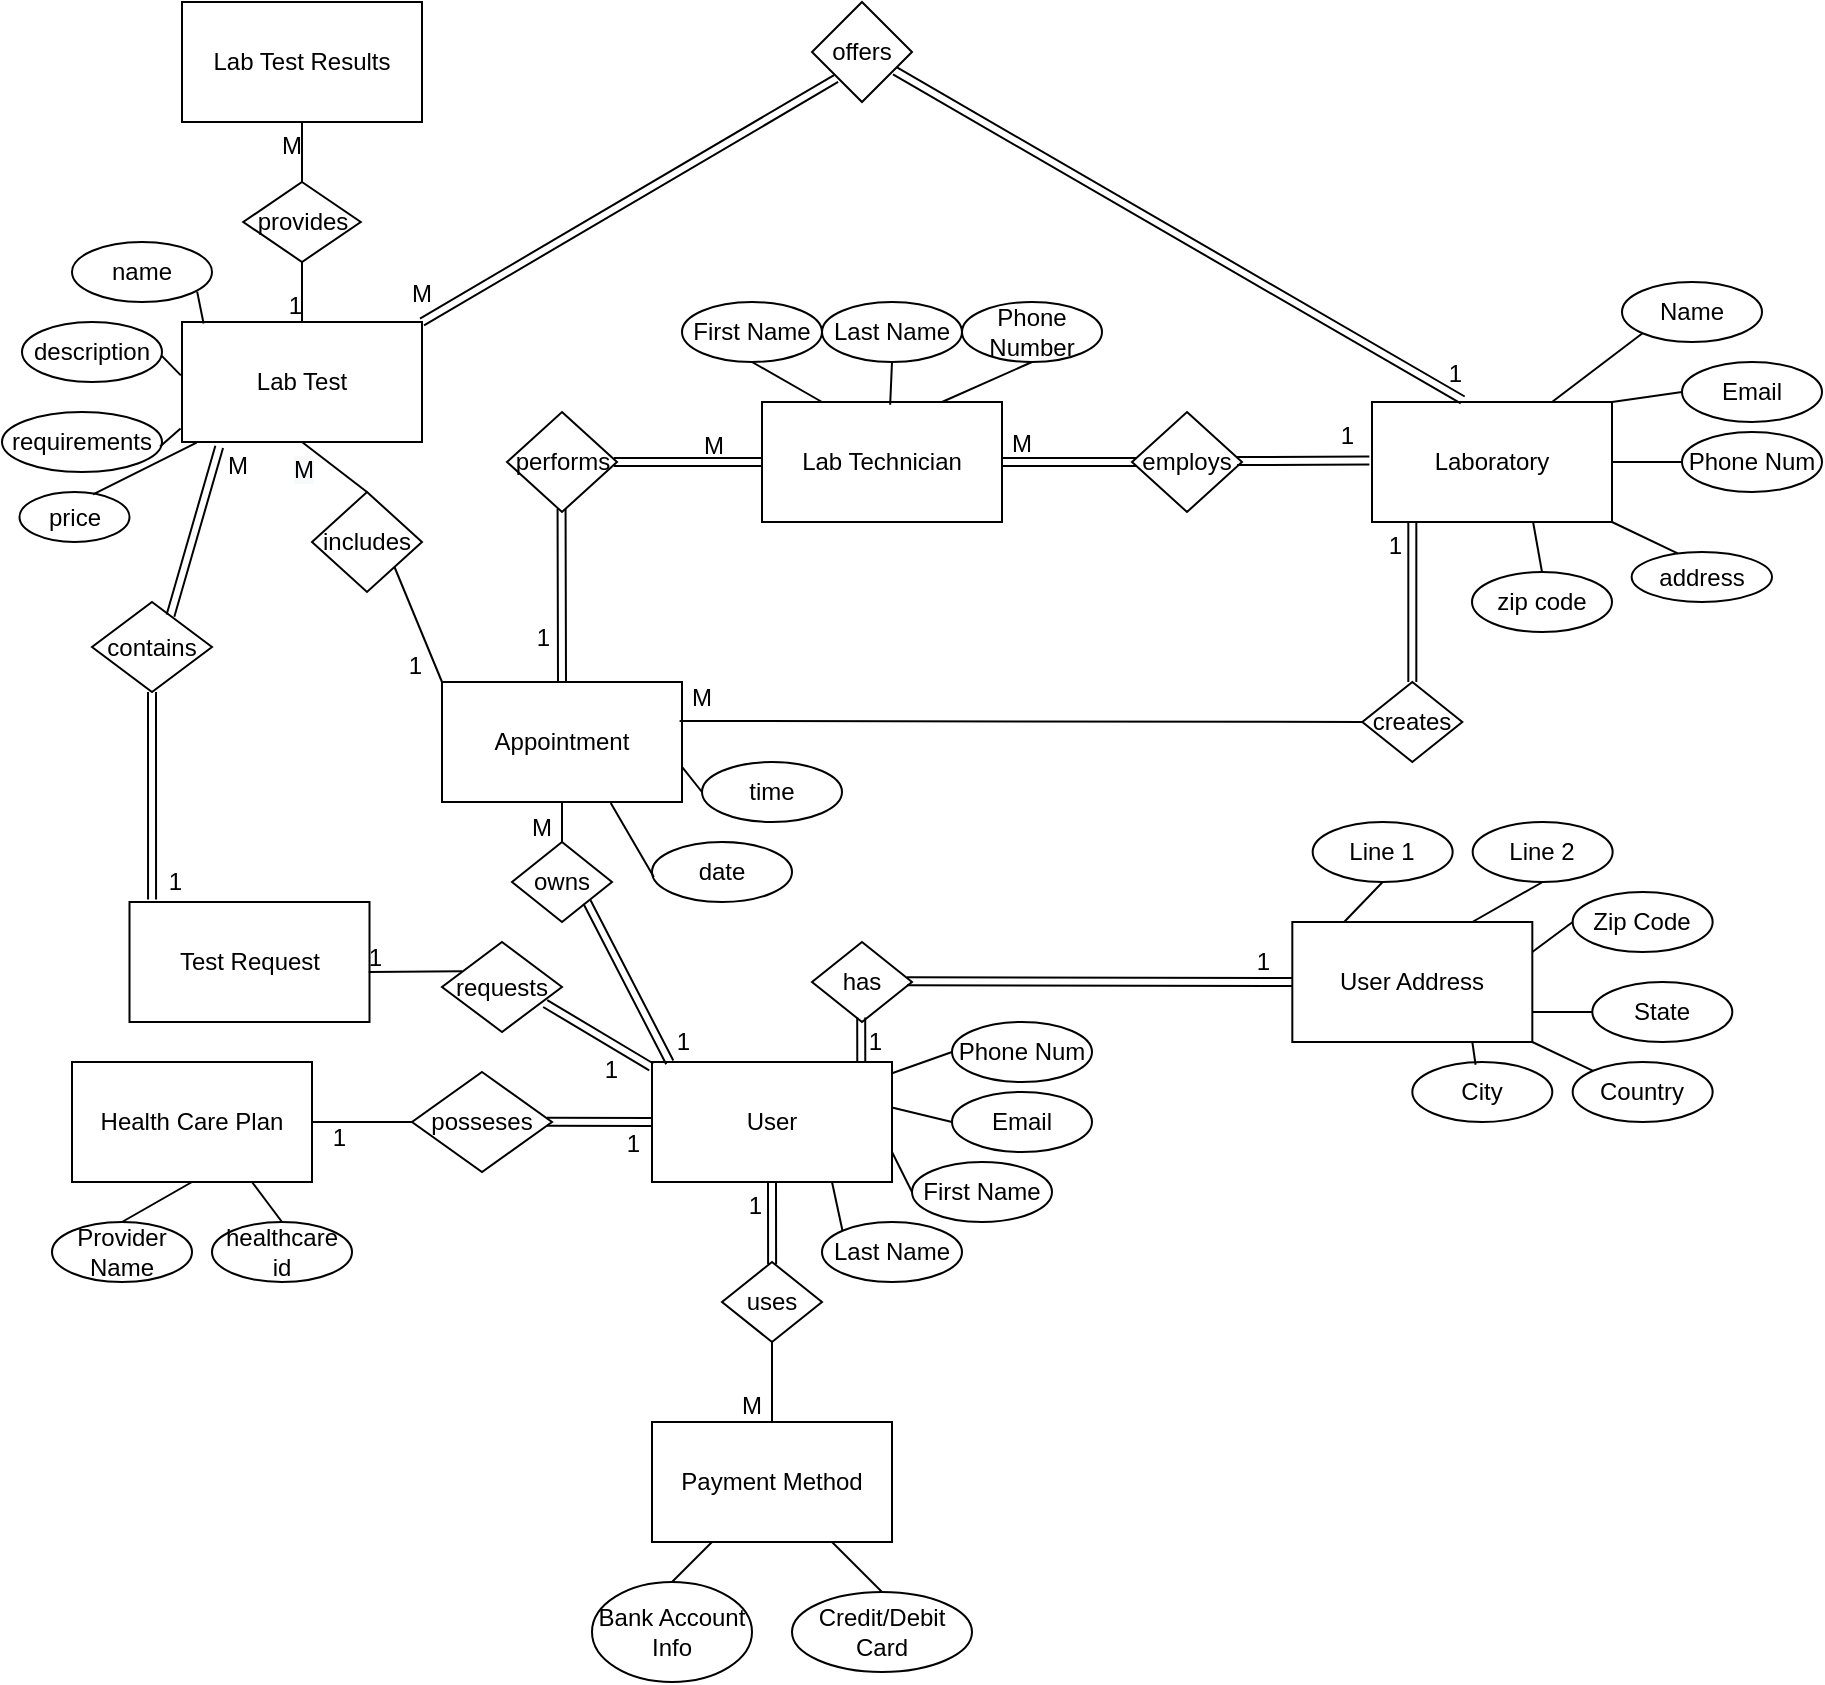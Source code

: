 <mxfile version="20.3.0" type="device"><diagram name="Page-1" id="e56a1550-8fbb-45ad-956c-1786394a9013"><mxGraphModel dx="1955" dy="1018" grid="1" gridSize="10" guides="1" tooltips="1" connect="1" arrows="1" fold="1" page="1" pageScale="1" pageWidth="1100" pageHeight="850" background="none" math="0" shadow="0"><root><mxCell id="0"/><mxCell id="1" parent="0"/><mxCell id="op2O1LUNBy9_frkxzxr5-1" value="User" style="rounded=0;whiteSpace=wrap;html=1;" parent="1" vertex="1"><mxGeometry x="340.0" y="690" width="120" height="60" as="geometry"/></mxCell><mxCell id="op2O1LUNBy9_frkxzxr5-2" value="User Address" style="rounded=0;whiteSpace=wrap;html=1;" parent="1" vertex="1"><mxGeometry x="660.16" y="620" width="120" height="60" as="geometry"/></mxCell><mxCell id="op2O1LUNBy9_frkxzxr5-3" value="Laboratory" style="rounded=0;whiteSpace=wrap;html=1;" parent="1" vertex="1"><mxGeometry x="700" y="360" width="120" height="60" as="geometry"/></mxCell><mxCell id="op2O1LUNBy9_frkxzxr5-4" value="Payment Method" style="rounded=0;whiteSpace=wrap;html=1;" parent="1" vertex="1"><mxGeometry x="340.0" y="870" width="120" height="60" as="geometry"/></mxCell><mxCell id="op2O1LUNBy9_frkxzxr5-6" value="Health Care Plan" style="rounded=0;whiteSpace=wrap;html=1;" parent="1" vertex="1"><mxGeometry x="50.0" y="690" width="120" height="60" as="geometry"/></mxCell><mxCell id="op2O1LUNBy9_frkxzxr5-8" value="Lab Technician" style="rounded=0;whiteSpace=wrap;html=1;" parent="1" vertex="1"><mxGeometry x="395" y="360" width="120" height="60" as="geometry"/></mxCell><mxCell id="op2O1LUNBy9_frkxzxr5-9" value="Appointment" style="rounded=0;whiteSpace=wrap;html=1;" parent="1" vertex="1"><mxGeometry x="235" y="500" width="120" height="60" as="geometry"/></mxCell><mxCell id="op2O1LUNBy9_frkxzxr5-11" value="Lab Test" style="rounded=0;whiteSpace=wrap;html=1;" parent="1" vertex="1"><mxGeometry x="105" y="320" width="120" height="60" as="geometry"/></mxCell><mxCell id="op2O1LUNBy9_frkxzxr5-15" value="Lab Test Results" style="rounded=0;whiteSpace=wrap;html=1;" parent="1" vertex="1"><mxGeometry x="105" y="160" width="120" height="60" as="geometry"/></mxCell><mxCell id="op2O1LUNBy9_frkxzxr5-27" value="Line 1" style="ellipse;whiteSpace=wrap;html=1;" parent="1" vertex="1"><mxGeometry x="670.33" y="570" width="70" height="30" as="geometry"/></mxCell><mxCell id="op2O1LUNBy9_frkxzxr5-28" value="Line 2" style="ellipse;whiteSpace=wrap;html=1;" parent="1" vertex="1"><mxGeometry x="750.33" y="570" width="70" height="30" as="geometry"/></mxCell><mxCell id="op2O1LUNBy9_frkxzxr5-29" value="Zip Code" style="ellipse;whiteSpace=wrap;html=1;" parent="1" vertex="1"><mxGeometry x="800.33" y="605" width="70" height="30" as="geometry"/></mxCell><mxCell id="op2O1LUNBy9_frkxzxr5-30" value="State" style="ellipse;whiteSpace=wrap;html=1;" parent="1" vertex="1"><mxGeometry x="810.16" y="650" width="70" height="30" as="geometry"/></mxCell><mxCell id="op2O1LUNBy9_frkxzxr5-31" value="Country" style="ellipse;whiteSpace=wrap;html=1;" parent="1" vertex="1"><mxGeometry x="800.33" y="690" width="70" height="30" as="geometry"/></mxCell><mxCell id="op2O1LUNBy9_frkxzxr5-32" value="City" style="ellipse;whiteSpace=wrap;html=1;" parent="1" vertex="1"><mxGeometry x="720.16" y="690" width="70" height="30" as="geometry"/></mxCell><mxCell id="op2O1LUNBy9_frkxzxr5-33" value="" style="endArrow=none;html=1;rounded=0;entryX=0.75;entryY=1;entryDx=0;entryDy=0;exitX=0.452;exitY=0.046;exitDx=0;exitDy=0;exitPerimeter=0;" parent="1" source="op2O1LUNBy9_frkxzxr5-32" target="op2O1LUNBy9_frkxzxr5-2" edge="1"><mxGeometry width="50" height="50" relative="1" as="geometry"><mxPoint x="710.16" y="730" as="sourcePoint"/><mxPoint x="760.16" y="680" as="targetPoint"/></mxGeometry></mxCell><mxCell id="op2O1LUNBy9_frkxzxr5-34" value="" style="endArrow=none;html=1;rounded=0;entryX=1;entryY=1;entryDx=0;entryDy=0;exitX=0;exitY=0;exitDx=0;exitDy=0;" parent="1" source="op2O1LUNBy9_frkxzxr5-31" target="op2O1LUNBy9_frkxzxr5-2" edge="1"><mxGeometry width="50" height="50" relative="1" as="geometry"><mxPoint x="760.16" y="750" as="sourcePoint"/><mxPoint x="810.16" y="700" as="targetPoint"/></mxGeometry></mxCell><mxCell id="op2O1LUNBy9_frkxzxr5-35" value="" style="endArrow=none;html=1;rounded=0;entryX=0;entryY=0.5;entryDx=0;entryDy=0;exitX=1;exitY=0.75;exitDx=0;exitDy=0;" parent="1" source="op2O1LUNBy9_frkxzxr5-2" target="op2O1LUNBy9_frkxzxr5-30" edge="1"><mxGeometry width="50" height="50" relative="1" as="geometry"><mxPoint x="770.16" y="700" as="sourcePoint"/><mxPoint x="820.16" y="650" as="targetPoint"/></mxGeometry></mxCell><mxCell id="op2O1LUNBy9_frkxzxr5-36" value="" style="endArrow=none;html=1;rounded=0;entryX=0.5;entryY=1;entryDx=0;entryDy=0;exitX=0.75;exitY=0;exitDx=0;exitDy=0;" parent="1" source="op2O1LUNBy9_frkxzxr5-2" target="op2O1LUNBy9_frkxzxr5-28" edge="1"><mxGeometry width="50" height="50" relative="1" as="geometry"><mxPoint x="780.16" y="570" as="sourcePoint"/><mxPoint x="830.16" y="520" as="targetPoint"/></mxGeometry></mxCell><mxCell id="op2O1LUNBy9_frkxzxr5-37" value="" style="endArrow=none;html=1;rounded=0;entryX=0.5;entryY=1;entryDx=0;entryDy=0;exitX=0.216;exitY=0;exitDx=0;exitDy=0;exitPerimeter=0;" parent="1" source="op2O1LUNBy9_frkxzxr5-2" target="op2O1LUNBy9_frkxzxr5-27" edge="1"><mxGeometry width="50" height="50" relative="1" as="geometry"><mxPoint x="740.16" y="580" as="sourcePoint"/><mxPoint x="790.16" y="530" as="targetPoint"/></mxGeometry></mxCell><mxCell id="op2O1LUNBy9_frkxzxr5-39" value="" style="endArrow=none;html=1;rounded=0;exitX=1;exitY=0.25;exitDx=0;exitDy=0;entryX=0;entryY=0.5;entryDx=0;entryDy=0;" parent="1" source="op2O1LUNBy9_frkxzxr5-2" target="op2O1LUNBy9_frkxzxr5-29" edge="1"><mxGeometry width="50" height="50" relative="1" as="geometry"><mxPoint x="840.16" y="570" as="sourcePoint"/><mxPoint x="890.16" y="520" as="targetPoint"/></mxGeometry></mxCell><mxCell id="op2O1LUNBy9_frkxzxr5-40" value="First Name" style="ellipse;whiteSpace=wrap;html=1;" parent="1" vertex="1"><mxGeometry x="470.0" y="740" width="70" height="30" as="geometry"/></mxCell><mxCell id="op2O1LUNBy9_frkxzxr5-41" value="Last Name" style="ellipse;whiteSpace=wrap;html=1;" parent="1" vertex="1"><mxGeometry x="425.0" y="770" width="70" height="30" as="geometry"/></mxCell><mxCell id="op2O1LUNBy9_frkxzxr5-42" value="Email" style="ellipse;whiteSpace=wrap;html=1;" parent="1" vertex="1"><mxGeometry x="490.0" y="705" width="70" height="30" as="geometry"/></mxCell><mxCell id="op2O1LUNBy9_frkxzxr5-43" value="Phone Num" style="ellipse;whiteSpace=wrap;html=1;" parent="1" vertex="1"><mxGeometry x="490.0" y="670" width="70" height="30" as="geometry"/></mxCell><mxCell id="op2O1LUNBy9_frkxzxr5-44" value="" style="endArrow=none;html=1;rounded=0;entryX=0;entryY=0.5;entryDx=0;entryDy=0;exitX=1;exitY=0.094;exitDx=0;exitDy=0;exitPerimeter=0;" parent="1" source="op2O1LUNBy9_frkxzxr5-1" target="op2O1LUNBy9_frkxzxr5-43" edge="1"><mxGeometry width="50" height="50" relative="1" as="geometry"><mxPoint x="470.0" y="700" as="sourcePoint"/><mxPoint x="520" y="650" as="targetPoint"/></mxGeometry></mxCell><mxCell id="op2O1LUNBy9_frkxzxr5-47" value="" style="endArrow=none;html=1;rounded=0;entryX=1.004;entryY=0.381;entryDx=0;entryDy=0;entryPerimeter=0;exitX=0;exitY=0.5;exitDx=0;exitDy=0;" parent="1" source="op2O1LUNBy9_frkxzxr5-42" target="op2O1LUNBy9_frkxzxr5-1" edge="1"><mxGeometry width="50" height="50" relative="1" as="geometry"><mxPoint x="510.0" y="740" as="sourcePoint"/><mxPoint x="560" y="690" as="targetPoint"/></mxGeometry></mxCell><mxCell id="op2O1LUNBy9_frkxzxr5-49" value="" style="endArrow=none;html=1;rounded=0;entryX=0;entryY=0.5;entryDx=0;entryDy=0;exitX=1;exitY=0.75;exitDx=0;exitDy=0;" parent="1" source="op2O1LUNBy9_frkxzxr5-1" target="op2O1LUNBy9_frkxzxr5-40" edge="1"><mxGeometry width="50" height="50" relative="1" as="geometry"><mxPoint x="300.0" y="790" as="sourcePoint"/><mxPoint x="350.0" y="740" as="targetPoint"/></mxGeometry></mxCell><mxCell id="op2O1LUNBy9_frkxzxr5-50" value="" style="endArrow=none;html=1;rounded=0;exitX=0;exitY=0;exitDx=0;exitDy=0;entryX=0.75;entryY=1;entryDx=0;entryDy=0;" parent="1" source="op2O1LUNBy9_frkxzxr5-41" target="op2O1LUNBy9_frkxzxr5-1" edge="1"><mxGeometry width="50" height="50" relative="1" as="geometry"><mxPoint x="400.0" y="840" as="sourcePoint"/><mxPoint x="450.0" y="790" as="targetPoint"/></mxGeometry></mxCell><mxCell id="op2O1LUNBy9_frkxzxr5-52" value="uses" style="rhombus;whiteSpace=wrap;html=1;" parent="1" vertex="1"><mxGeometry x="375.0" y="790" width="50" height="40" as="geometry"/></mxCell><mxCell id="op2O1LUNBy9_frkxzxr5-55" value="posseses" style="rhombus;whiteSpace=wrap;html=1;" parent="1" vertex="1"><mxGeometry x="220" y="695" width="70" height="50" as="geometry"/></mxCell><mxCell id="op2O1LUNBy9_frkxzxr5-56" value="" style="endArrow=none;html=1;rounded=0;entryX=1;entryY=0.5;entryDx=0;entryDy=0;exitX=0;exitY=0.5;exitDx=0;exitDy=0;" parent="1" source="op2O1LUNBy9_frkxzxr5-55" target="op2O1LUNBy9_frkxzxr5-6" edge="1"><mxGeometry width="50" height="50" relative="1" as="geometry"><mxPoint x="220" y="810" as="sourcePoint"/><mxPoint x="270" y="760" as="targetPoint"/></mxGeometry></mxCell><mxCell id="op2O1LUNBy9_frkxzxr5-61" value="employs" style="rhombus;whiteSpace=wrap;html=1;" parent="1" vertex="1"><mxGeometry x="580" y="365" width="55" height="50" as="geometry"/></mxCell><mxCell id="op2O1LUNBy9_frkxzxr5-67" value="Bank Account Info" style="ellipse;whiteSpace=wrap;html=1;" parent="1" vertex="1"><mxGeometry x="310.0" y="950" width="80" height="50" as="geometry"/></mxCell><mxCell id="op2O1LUNBy9_frkxzxr5-69" value="Credit/Debit Card" style="ellipse;whiteSpace=wrap;html=1;" parent="1" vertex="1"><mxGeometry x="410.0" y="955" width="90" height="40" as="geometry"/></mxCell><mxCell id="op2O1LUNBy9_frkxzxr5-70" value="" style="endArrow=none;html=1;rounded=0;entryX=0.25;entryY=1;entryDx=0;entryDy=0;exitX=0.5;exitY=0;exitDx=0;exitDy=0;" parent="1" source="op2O1LUNBy9_frkxzxr5-67" target="op2O1LUNBy9_frkxzxr5-4" edge="1"><mxGeometry width="50" height="50" relative="1" as="geometry"><mxPoint x="170" y="900" as="sourcePoint"/><mxPoint x="220" y="850" as="targetPoint"/></mxGeometry></mxCell><mxCell id="op2O1LUNBy9_frkxzxr5-71" value="" style="endArrow=none;html=1;rounded=0;entryX=0.75;entryY=1;entryDx=0;entryDy=0;exitX=0.5;exitY=0;exitDx=0;exitDy=0;" parent="1" source="op2O1LUNBy9_frkxzxr5-69" target="op2O1LUNBy9_frkxzxr5-4" edge="1"><mxGeometry width="50" height="50" relative="1" as="geometry"><mxPoint x="490.0" y="960" as="sourcePoint"/><mxPoint x="540" y="910" as="targetPoint"/></mxGeometry></mxCell><mxCell id="op2O1LUNBy9_frkxzxr5-73" value="First Name" style="ellipse;whiteSpace=wrap;html=1;" parent="1" vertex="1"><mxGeometry x="355" y="310" width="70" height="30" as="geometry"/></mxCell><mxCell id="op2O1LUNBy9_frkxzxr5-74" value="Last Name" style="ellipse;whiteSpace=wrap;html=1;" parent="1" vertex="1"><mxGeometry x="425" y="310" width="70" height="30" as="geometry"/></mxCell><mxCell id="op2O1LUNBy9_frkxzxr5-75" value="Phone Number" style="ellipse;whiteSpace=wrap;html=1;" parent="1" vertex="1"><mxGeometry x="495" y="310" width="70" height="30" as="geometry"/></mxCell><mxCell id="op2O1LUNBy9_frkxzxr5-76" value="" style="endArrow=none;html=1;rounded=0;entryX=0.5;entryY=1;entryDx=0;entryDy=0;exitX=0.25;exitY=0;exitDx=0;exitDy=0;" parent="1" source="op2O1LUNBy9_frkxzxr5-8" target="op2O1LUNBy9_frkxzxr5-73" edge="1"><mxGeometry width="50" height="50" relative="1" as="geometry"><mxPoint x="320" y="410" as="sourcePoint"/><mxPoint x="370" y="360" as="targetPoint"/></mxGeometry></mxCell><mxCell id="op2O1LUNBy9_frkxzxr5-77" value="" style="endArrow=none;html=1;rounded=0;entryX=0.5;entryY=1;entryDx=0;entryDy=0;exitX=0.534;exitY=0.023;exitDx=0;exitDy=0;exitPerimeter=0;" parent="1" source="op2O1LUNBy9_frkxzxr5-8" target="op2O1LUNBy9_frkxzxr5-74" edge="1"><mxGeometry width="50" height="50" relative="1" as="geometry"><mxPoint x="350" y="420" as="sourcePoint"/><mxPoint x="460" y="320" as="targetPoint"/></mxGeometry></mxCell><mxCell id="op2O1LUNBy9_frkxzxr5-78" value="" style="endArrow=none;html=1;rounded=0;entryX=0.5;entryY=1;entryDx=0;entryDy=0;exitX=0.75;exitY=0;exitDx=0;exitDy=0;" parent="1" source="op2O1LUNBy9_frkxzxr5-8" target="op2O1LUNBy9_frkxzxr5-75" edge="1"><mxGeometry width="50" height="50" relative="1" as="geometry"><mxPoint x="590" y="390" as="sourcePoint"/><mxPoint x="640" y="340" as="targetPoint"/></mxGeometry></mxCell><mxCell id="op2O1LUNBy9_frkxzxr5-81" value="" style="endArrow=none;html=1;rounded=0;entryX=0.5;entryY=1;entryDx=0;entryDy=0;" parent="1" source="H9KjBD39tbG7Y2ITMIJ4-11" target="op2O1LUNBy9_frkxzxr5-9" edge="1"><mxGeometry width="50" height="50" relative="1" as="geometry"><mxPoint x="295" y="590" as="sourcePoint"/><mxPoint x="110" y="590" as="targetPoint"/></mxGeometry></mxCell><mxCell id="op2O1LUNBy9_frkxzxr5-82" value="Name" style="ellipse;whiteSpace=wrap;html=1;" parent="1" vertex="1"><mxGeometry x="825" y="300" width="70" height="30" as="geometry"/></mxCell><mxCell id="op2O1LUNBy9_frkxzxr5-85" value="" style="endArrow=none;html=1;rounded=0;entryX=0;entryY=1;entryDx=0;entryDy=0;exitX=0.75;exitY=0;exitDx=0;exitDy=0;" parent="1" source="op2O1LUNBy9_frkxzxr5-3" target="op2O1LUNBy9_frkxzxr5-82" edge="1"><mxGeometry width="50" height="50" relative="1" as="geometry"><mxPoint x="845" y="420" as="sourcePoint"/><mxPoint x="895" y="370" as="targetPoint"/></mxGeometry></mxCell><mxCell id="op2O1LUNBy9_frkxzxr5-86" value="Email" style="ellipse;whiteSpace=wrap;html=1;" parent="1" vertex="1"><mxGeometry x="855" y="340" width="70" height="30" as="geometry"/></mxCell><mxCell id="op2O1LUNBy9_frkxzxr5-87" value="" style="endArrow=none;html=1;rounded=0;exitX=1;exitY=0;exitDx=0;exitDy=0;entryX=0;entryY=0.5;entryDx=0;entryDy=0;" parent="1" source="op2O1LUNBy9_frkxzxr5-3" target="op2O1LUNBy9_frkxzxr5-86" edge="1"><mxGeometry width="50" height="50" relative="1" as="geometry"><mxPoint x="955" y="330" as="sourcePoint"/><mxPoint x="1005" y="280" as="targetPoint"/></mxGeometry></mxCell><mxCell id="op2O1LUNBy9_frkxzxr5-89" value="Phone Num" style="ellipse;whiteSpace=wrap;html=1;" parent="1" vertex="1"><mxGeometry x="855" y="375" width="70" height="30" as="geometry"/></mxCell><mxCell id="op2O1LUNBy9_frkxzxr5-90" value="" style="endArrow=none;html=1;rounded=0;entryX=1;entryY=0.5;entryDx=0;entryDy=0;exitX=0;exitY=0.5;exitDx=0;exitDy=0;" parent="1" source="op2O1LUNBy9_frkxzxr5-89" target="op2O1LUNBy9_frkxzxr5-3" edge="1"><mxGeometry width="50" height="50" relative="1" as="geometry"><mxPoint x="855" y="395" as="sourcePoint"/><mxPoint x="895" y="420" as="targetPoint"/></mxGeometry></mxCell><mxCell id="op2O1LUNBy9_frkxzxr5-91" value="Provider Name" style="ellipse;whiteSpace=wrap;html=1;" parent="1" vertex="1"><mxGeometry x="40.0" y="770" width="70" height="30" as="geometry"/></mxCell><mxCell id="op2O1LUNBy9_frkxzxr5-92" value="healthcare id" style="ellipse;whiteSpace=wrap;html=1;" parent="1" vertex="1"><mxGeometry x="120.0" y="770" width="70" height="30" as="geometry"/></mxCell><mxCell id="op2O1LUNBy9_frkxzxr5-95" value="" style="endArrow=none;html=1;rounded=0;entryX=0.5;entryY=1;entryDx=0;entryDy=0;exitX=0.5;exitY=0;exitDx=0;exitDy=0;" parent="1" source="op2O1LUNBy9_frkxzxr5-91" target="op2O1LUNBy9_frkxzxr5-6" edge="1"><mxGeometry width="50" height="50" relative="1" as="geometry"><mxPoint x="20.0" y="810" as="sourcePoint"/><mxPoint x="70.0" y="760" as="targetPoint"/></mxGeometry></mxCell><mxCell id="op2O1LUNBy9_frkxzxr5-96" value="" style="endArrow=none;html=1;rounded=0;entryX=0.75;entryY=1;entryDx=0;entryDy=0;exitX=0.5;exitY=0;exitDx=0;exitDy=0;" parent="1" source="op2O1LUNBy9_frkxzxr5-92" target="op2O1LUNBy9_frkxzxr5-6" edge="1"><mxGeometry width="50" height="50" relative="1" as="geometry"><mxPoint x="170" y="850" as="sourcePoint"/><mxPoint x="220" y="800" as="targetPoint"/></mxGeometry></mxCell><mxCell id="op2O1LUNBy9_frkxzxr5-97" value="date" style="ellipse;whiteSpace=wrap;html=1;" parent="1" vertex="1"><mxGeometry x="340" y="580" width="70" height="30" as="geometry"/></mxCell><mxCell id="op2O1LUNBy9_frkxzxr5-98" value="" style="endArrow=none;html=1;rounded=0;entryX=0.013;entryY=0.583;entryDx=0;entryDy=0;exitX=0.703;exitY=1.009;exitDx=0;exitDy=0;entryPerimeter=0;exitPerimeter=0;" parent="1" source="op2O1LUNBy9_frkxzxr5-9" target="op2O1LUNBy9_frkxzxr5-97" edge="1"><mxGeometry width="50" height="50" relative="1" as="geometry"><mxPoint x="140" y="620" as="sourcePoint"/><mxPoint x="190" y="570" as="targetPoint"/></mxGeometry></mxCell><mxCell id="op2O1LUNBy9_frkxzxr5-99" value="performs" style="rhombus;whiteSpace=wrap;html=1;" parent="1" vertex="1"><mxGeometry x="267.5" y="365" width="55" height="50" as="geometry"/></mxCell><mxCell id="op2O1LUNBy9_frkxzxr5-103" value="includes" style="rhombus;whiteSpace=wrap;html=1;" parent="1" vertex="1"><mxGeometry x="170" y="405" width="55" height="50" as="geometry"/></mxCell><mxCell id="op2O1LUNBy9_frkxzxr5-104" value="" style="endArrow=none;html=1;rounded=0;entryX=1;entryY=1;entryDx=0;entryDy=0;exitX=0;exitY=0;exitDx=0;exitDy=0;" parent="1" source="op2O1LUNBy9_frkxzxr5-9" target="op2O1LUNBy9_frkxzxr5-103" edge="1"><mxGeometry width="50" height="50" relative="1" as="geometry"><mxPoint x="100" y="510" as="sourcePoint"/><mxPoint x="150" y="460" as="targetPoint"/></mxGeometry></mxCell><mxCell id="op2O1LUNBy9_frkxzxr5-105" value="" style="endArrow=none;html=1;rounded=0;entryX=0.5;entryY=1;entryDx=0;entryDy=0;exitX=0.5;exitY=0;exitDx=0;exitDy=0;" parent="1" source="op2O1LUNBy9_frkxzxr5-103" target="op2O1LUNBy9_frkxzxr5-11" edge="1"><mxGeometry width="50" height="50" relative="1" as="geometry"><mxPoint x="90" y="420" as="sourcePoint"/><mxPoint x="140" y="370" as="targetPoint"/></mxGeometry></mxCell><mxCell id="op2O1LUNBy9_frkxzxr5-106" value="provides" style="rhombus;whiteSpace=wrap;html=1;" parent="1" vertex="1"><mxGeometry x="135.63" y="250" width="58.75" height="40" as="geometry"/></mxCell><mxCell id="op2O1LUNBy9_frkxzxr5-107" value="" style="endArrow=none;html=1;rounded=0;entryX=0.5;entryY=1;entryDx=0;entryDy=0;exitX=0.5;exitY=0;exitDx=0;exitDy=0;" parent="1" source="op2O1LUNBy9_frkxzxr5-11" target="op2O1LUNBy9_frkxzxr5-106" edge="1"><mxGeometry width="50" height="50" relative="1" as="geometry"><mxPoint x="90" y="330" as="sourcePoint"/><mxPoint x="140" y="280" as="targetPoint"/></mxGeometry></mxCell><mxCell id="op2O1LUNBy9_frkxzxr5-108" value="" style="endArrow=none;html=1;rounded=0;entryX=0.5;entryY=0;entryDx=0;entryDy=0;exitX=0.5;exitY=1;exitDx=0;exitDy=0;" parent="1" source="op2O1LUNBy9_frkxzxr5-15" target="op2O1LUNBy9_frkxzxr5-106" edge="1"><mxGeometry width="50" height="50" relative="1" as="geometry"><mxPoint x="110" y="280" as="sourcePoint"/><mxPoint x="160" y="230" as="targetPoint"/></mxGeometry></mxCell><mxCell id="op2O1LUNBy9_frkxzxr5-109" value="Test Request" style="rounded=0;whiteSpace=wrap;html=1;" parent="1" vertex="1"><mxGeometry x="78.75" y="610" width="120" height="60" as="geometry"/></mxCell><mxCell id="op2O1LUNBy9_frkxzxr5-112" value="offers" style="rhombus;whiteSpace=wrap;html=1;" parent="1" vertex="1"><mxGeometry x="420" y="160" width="50" height="50" as="geometry"/></mxCell><mxCell id="H9KjBD39tbG7Y2ITMIJ4-3" value="" style="shape=link;html=1;rounded=0;entryX=0.5;entryY=1;entryDx=0;entryDy=0;exitX=0.501;exitY=0.027;exitDx=0;exitDy=0;exitPerimeter=0;" edge="1" parent="1" source="op2O1LUNBy9_frkxzxr5-52" target="op2O1LUNBy9_frkxzxr5-1"><mxGeometry relative="1" as="geometry"><mxPoint x="360.0" y="810" as="sourcePoint"/><mxPoint x="520" y="810" as="targetPoint"/></mxGeometry></mxCell><mxCell id="H9KjBD39tbG7Y2ITMIJ4-4" value="1" style="resizable=0;html=1;align=right;verticalAlign=bottom;" connectable="0" vertex="1" parent="H9KjBD39tbG7Y2ITMIJ4-3"><mxGeometry x="1" relative="1" as="geometry"><mxPoint x="-5" y="20" as="offset"/></mxGeometry></mxCell><mxCell id="H9KjBD39tbG7Y2ITMIJ4-6" value="" style="endArrow=none;html=1;rounded=0;exitX=0.5;exitY=1;exitDx=0;exitDy=0;entryX=0.5;entryY=0;entryDx=0;entryDy=0;" edge="1" parent="1" source="op2O1LUNBy9_frkxzxr5-52" target="op2O1LUNBy9_frkxzxr5-4"><mxGeometry relative="1" as="geometry"><mxPoint x="290.0" y="890" as="sourcePoint"/><mxPoint x="450.0" y="890" as="targetPoint"/></mxGeometry></mxCell><mxCell id="H9KjBD39tbG7Y2ITMIJ4-7" value="M" style="resizable=0;html=1;align=right;verticalAlign=bottom;" connectable="0" vertex="1" parent="H9KjBD39tbG7Y2ITMIJ4-6"><mxGeometry x="1" relative="1" as="geometry"><mxPoint x="-5" as="offset"/></mxGeometry></mxCell><mxCell id="H9KjBD39tbG7Y2ITMIJ4-8" value="" style="shape=link;html=1;rounded=0;entryX=0;entryY=0.5;entryDx=0;entryDy=0;exitX=0.964;exitY=0.498;exitDx=0;exitDy=0;exitPerimeter=0;" edge="1" parent="1" source="op2O1LUNBy9_frkxzxr5-55" target="op2O1LUNBy9_frkxzxr5-1"><mxGeometry relative="1" as="geometry"><mxPoint x="295.05" y="781.08" as="sourcePoint"/><mxPoint x="295.0" y="740" as="targetPoint"/></mxGeometry></mxCell><mxCell id="H9KjBD39tbG7Y2ITMIJ4-9" value="1" style="resizable=0;html=1;align=right;verticalAlign=bottom;" connectable="0" vertex="1" parent="H9KjBD39tbG7Y2ITMIJ4-8"><mxGeometry x="1" relative="1" as="geometry"><mxPoint x="-5" y="20" as="offset"/></mxGeometry></mxCell><mxCell id="H9KjBD39tbG7Y2ITMIJ4-10" value="1" style="resizable=0;html=1;align=right;verticalAlign=bottom;" connectable="0" vertex="1" parent="1"><mxGeometry x="192.5" y="740" as="geometry"><mxPoint x="-5" y="-4" as="offset"/></mxGeometry></mxCell><mxCell id="H9KjBD39tbG7Y2ITMIJ4-11" value="owns" style="rhombus;whiteSpace=wrap;html=1;" vertex="1" parent="1"><mxGeometry x="270" y="580" width="50" height="40" as="geometry"/></mxCell><mxCell id="H9KjBD39tbG7Y2ITMIJ4-12" value="" style="shape=link;html=1;rounded=0;entryX=0.074;entryY=0.003;entryDx=0;entryDy=0;exitX=1;exitY=1;exitDx=0;exitDy=0;entryPerimeter=0;" edge="1" parent="1" source="H9KjBD39tbG7Y2ITMIJ4-11" target="op2O1LUNBy9_frkxzxr5-1"><mxGeometry relative="1" as="geometry"><mxPoint x="288.2" y="729.92" as="sourcePoint"/><mxPoint x="350.0" y="730" as="targetPoint"/></mxGeometry></mxCell><mxCell id="H9KjBD39tbG7Y2ITMIJ4-13" value="1" style="resizable=0;html=1;align=right;verticalAlign=bottom;" connectable="0" vertex="1" parent="H9KjBD39tbG7Y2ITMIJ4-12"><mxGeometry x="1" relative="1" as="geometry"><mxPoint x="11" y="-1" as="offset"/></mxGeometry></mxCell><mxCell id="H9KjBD39tbG7Y2ITMIJ4-15" value="has" style="rhombus;whiteSpace=wrap;html=1;" vertex="1" parent="1"><mxGeometry x="420.0" y="630" width="50" height="40" as="geometry"/></mxCell><mxCell id="H9KjBD39tbG7Y2ITMIJ4-16" value="" style="shape=link;html=1;rounded=0;entryX=0.872;entryY=-0.008;entryDx=0;entryDy=0;exitX=0.492;exitY=0.944;exitDx=0;exitDy=0;exitPerimeter=0;entryPerimeter=0;" edge="1" parent="1" source="H9KjBD39tbG7Y2ITMIJ4-15" target="op2O1LUNBy9_frkxzxr5-1"><mxGeometry relative="1" as="geometry"><mxPoint x="403.54" y="458.98" as="sourcePoint"/><mxPoint x="500.0" y="630" as="targetPoint"/></mxGeometry></mxCell><mxCell id="H9KjBD39tbG7Y2ITMIJ4-17" value="1" style="resizable=0;html=1;align=right;verticalAlign=bottom;" connectable="0" vertex="1" parent="H9KjBD39tbG7Y2ITMIJ4-16"><mxGeometry x="1" relative="1" as="geometry"><mxPoint x="11" y="-1" as="offset"/></mxGeometry></mxCell><mxCell id="H9KjBD39tbG7Y2ITMIJ4-18" value="" style="shape=link;html=1;rounded=0;exitX=0.95;exitY=0.492;exitDx=0;exitDy=0;entryX=0;entryY=0.5;entryDx=0;entryDy=0;exitPerimeter=0;" edge="1" parent="1" source="H9KjBD39tbG7Y2ITMIJ4-15" target="op2O1LUNBy9_frkxzxr5-2"><mxGeometry relative="1" as="geometry"><mxPoint x="470.0" y="460" as="sourcePoint"/><mxPoint x="550" y="520" as="targetPoint"/></mxGeometry></mxCell><mxCell id="H9KjBD39tbG7Y2ITMIJ4-19" value="1" style="resizable=0;html=1;align=right;verticalAlign=bottom;" connectable="0" vertex="1" parent="H9KjBD39tbG7Y2ITMIJ4-18"><mxGeometry x="1" relative="1" as="geometry"><mxPoint x="-10" y="-1" as="offset"/></mxGeometry></mxCell><mxCell id="H9KjBD39tbG7Y2ITMIJ4-23" value="address" style="ellipse;whiteSpace=wrap;html=1;" vertex="1" parent="1"><mxGeometry x="829.83" y="435" width="70.17" height="25" as="geometry"/></mxCell><mxCell id="H9KjBD39tbG7Y2ITMIJ4-24" value="zip code" style="ellipse;whiteSpace=wrap;html=1;" vertex="1" parent="1"><mxGeometry x="750" y="445" width="70" height="30" as="geometry"/></mxCell><mxCell id="H9KjBD39tbG7Y2ITMIJ4-25" value="" style="endArrow=none;html=1;rounded=0;entryX=1;entryY=1;entryDx=0;entryDy=0;exitX=0.328;exitY=0.027;exitDx=0;exitDy=0;exitPerimeter=0;" edge="1" parent="1" source="H9KjBD39tbG7Y2ITMIJ4-23" target="op2O1LUNBy9_frkxzxr5-3"><mxGeometry width="50" height="50" relative="1" as="geometry"><mxPoint x="865.0" y="400" as="sourcePoint"/><mxPoint x="830" y="400" as="targetPoint"/></mxGeometry></mxCell><mxCell id="H9KjBD39tbG7Y2ITMIJ4-26" value="" style="endArrow=none;html=1;rounded=0;entryX=0.671;entryY=0.998;entryDx=0;entryDy=0;exitX=0.5;exitY=0;exitDx=0;exitDy=0;entryPerimeter=0;" edge="1" parent="1" source="H9KjBD39tbG7Y2ITMIJ4-24" target="op2O1LUNBy9_frkxzxr5-3"><mxGeometry width="50" height="50" relative="1" as="geometry"><mxPoint x="875.0" y="410" as="sourcePoint"/><mxPoint x="840" y="410" as="targetPoint"/></mxGeometry></mxCell><mxCell id="H9KjBD39tbG7Y2ITMIJ4-27" value="" style="shape=link;html=1;rounded=0;exitX=1;exitY=0.5;exitDx=0;exitDy=0;entryX=0.045;entryY=0.499;entryDx=0;entryDy=0;entryPerimeter=0;" edge="1" parent="1" source="op2O1LUNBy9_frkxzxr5-8" target="op2O1LUNBy9_frkxzxr5-61"><mxGeometry relative="1" as="geometry"><mxPoint x="510" y="434.6" as="sourcePoint"/><mxPoint x="677.33" y="434.92" as="targetPoint"/></mxGeometry></mxCell><mxCell id="H9KjBD39tbG7Y2ITMIJ4-28" value="M" style="resizable=0;html=1;align=right;verticalAlign=bottom;" connectable="0" vertex="1" parent="H9KjBD39tbG7Y2ITMIJ4-27"><mxGeometry x="1" relative="1" as="geometry"><mxPoint x="-52" as="offset"/></mxGeometry></mxCell><mxCell id="H9KjBD39tbG7Y2ITMIJ4-29" value="" style="shape=link;html=1;rounded=0;exitX=0.955;exitY=0.49;exitDx=0;exitDy=0;exitPerimeter=0;entryX=-0.011;entryY=0.488;entryDx=0;entryDy=0;entryPerimeter=0;" edge="1" parent="1" source="op2O1LUNBy9_frkxzxr5-61" target="op2O1LUNBy9_frkxzxr5-3"><mxGeometry relative="1" as="geometry"><mxPoint x="632.52" y="389.76" as="sourcePoint"/><mxPoint x="700" y="390" as="targetPoint"/></mxGeometry></mxCell><mxCell id="H9KjBD39tbG7Y2ITMIJ4-30" value="1" style="resizable=0;html=1;align=right;verticalAlign=bottom;" connectable="0" vertex="1" parent="H9KjBD39tbG7Y2ITMIJ4-29"><mxGeometry x="1" relative="1" as="geometry"><mxPoint x="-7" y="-4" as="offset"/></mxGeometry></mxCell><mxCell id="H9KjBD39tbG7Y2ITMIJ4-31" value="" style="shape=link;html=1;rounded=0;exitX=0.5;exitY=0;exitDx=0;exitDy=0;entryX=0.496;entryY=0.97;entryDx=0;entryDy=0;entryPerimeter=0;" edge="1" parent="1" source="op2O1LUNBy9_frkxzxr5-9" target="op2O1LUNBy9_frkxzxr5-99"><mxGeometry relative="1" as="geometry"><mxPoint x="300" y="480.05" as="sourcePoint"/><mxPoint x="295" y="430" as="targetPoint"/></mxGeometry></mxCell><mxCell id="H9KjBD39tbG7Y2ITMIJ4-32" value="1" style="resizable=0;html=1;align=right;verticalAlign=bottom;" connectable="0" vertex="1" parent="H9KjBD39tbG7Y2ITMIJ4-31"><mxGeometry x="1" relative="1" as="geometry"><mxPoint x="-5" y="73" as="offset"/></mxGeometry></mxCell><mxCell id="H9KjBD39tbG7Y2ITMIJ4-33" value="" style="shape=link;html=1;rounded=0;exitX=0;exitY=0.5;exitDx=0;exitDy=0;entryX=0.972;entryY=0.5;entryDx=0;entryDy=0;entryPerimeter=0;" edge="1" parent="1" source="op2O1LUNBy9_frkxzxr5-8" target="op2O1LUNBy9_frkxzxr5-99"><mxGeometry relative="1" as="geometry"><mxPoint x="305" y="510" as="sourcePoint"/><mxPoint x="304.68" y="437.6" as="targetPoint"/></mxGeometry></mxCell><mxCell id="H9KjBD39tbG7Y2ITMIJ4-34" value="M" style="resizable=0;html=1;align=right;verticalAlign=bottom;" connectable="0" vertex="1" parent="H9KjBD39tbG7Y2ITMIJ4-33"><mxGeometry x="1" relative="1" as="geometry"><mxPoint x="55" as="offset"/></mxGeometry></mxCell><mxCell id="H9KjBD39tbG7Y2ITMIJ4-35" value="" style="shape=link;html=1;rounded=0;exitX=0.83;exitY=0.689;exitDx=0;exitDy=0;entryX=0.378;entryY=-0.017;entryDx=0;entryDy=0;entryPerimeter=0;exitPerimeter=0;" edge="1" parent="1" source="op2O1LUNBy9_frkxzxr5-112" target="op2O1LUNBy9_frkxzxr5-3"><mxGeometry relative="1" as="geometry"><mxPoint x="642.525" y="399.5" as="sourcePoint"/><mxPoint x="708.68" y="399.28" as="targetPoint"/></mxGeometry></mxCell><mxCell id="H9KjBD39tbG7Y2ITMIJ4-36" value="1" style="resizable=0;html=1;align=right;verticalAlign=bottom;" connectable="0" vertex="1" parent="H9KjBD39tbG7Y2ITMIJ4-35"><mxGeometry x="1" relative="1" as="geometry"><mxPoint y="-4" as="offset"/></mxGeometry></mxCell><mxCell id="H9KjBD39tbG7Y2ITMIJ4-37" value="" style="shape=link;html=1;rounded=0;entryX=1;entryY=0;entryDx=0;entryDy=0;exitX=0.241;exitY=0.765;exitDx=0;exitDy=0;exitPerimeter=0;" edge="1" parent="1" source="op2O1LUNBy9_frkxzxr5-112" target="op2O1LUNBy9_frkxzxr5-11"><mxGeometry relative="1" as="geometry"><mxPoint x="440" y="210" as="sourcePoint"/><mxPoint x="755.36" y="368.98" as="targetPoint"/></mxGeometry></mxCell><mxCell id="H9KjBD39tbG7Y2ITMIJ4-38" value="M" style="resizable=0;html=1;align=right;verticalAlign=bottom;" connectable="0" vertex="1" parent="H9KjBD39tbG7Y2ITMIJ4-37"><mxGeometry x="1" relative="1" as="geometry"><mxPoint x="5" y="-5" as="offset"/></mxGeometry></mxCell><mxCell id="H9KjBD39tbG7Y2ITMIJ4-39" value="M" style="resizable=0;html=1;align=right;verticalAlign=bottom;" connectable="0" vertex="1" parent="1"><mxGeometry x="165.0" y="240.0" as="geometry"/></mxCell><mxCell id="H9KjBD39tbG7Y2ITMIJ4-40" value="1" style="resizable=0;html=1;align=right;verticalAlign=bottom;" connectable="0" vertex="1" parent="1"><mxGeometry x="165.0" y="320.0" as="geometry"/></mxCell><mxCell id="H9KjBD39tbG7Y2ITMIJ4-43" value="&lt;span style=&quot;color: rgb(0, 0, 0); font-family: Helvetica; font-size: 12px; font-style: normal; font-variant-ligatures: normal; font-variant-caps: normal; font-weight: 400; letter-spacing: normal; orphans: 2; text-align: right; text-indent: 0px; text-transform: none; widows: 2; word-spacing: 0px; -webkit-text-stroke-width: 0px; background-color: rgb(248, 249, 250); text-decoration-thickness: initial; text-decoration-style: initial; text-decoration-color: initial; float: none; display: inline !important;&quot;&gt;M&lt;/span&gt;" style="text;whiteSpace=wrap;html=1;" vertex="1" parent="1"><mxGeometry x="158.75" y="380" width="40" height="40" as="geometry"/></mxCell><mxCell id="H9KjBD39tbG7Y2ITMIJ4-44" value="1" style="resizable=0;html=1;align=right;verticalAlign=bottom;" connectable="0" vertex="1" parent="1"><mxGeometry x="225.0" y="500.004" as="geometry"/></mxCell><mxCell id="H9KjBD39tbG7Y2ITMIJ4-45" value="M" style="resizable=0;html=1;align=right;verticalAlign=bottom;" connectable="0" vertex="1" parent="1"><mxGeometry x="192.5" y="755" as="geometry"><mxPoint x="98" y="-174" as="offset"/></mxGeometry></mxCell><mxCell id="H9KjBD39tbG7Y2ITMIJ4-46" value="requests" style="rhombus;whiteSpace=wrap;html=1;" vertex="1" parent="1"><mxGeometry x="235" y="630" width="60" height="45" as="geometry"/></mxCell><mxCell id="H9KjBD39tbG7Y2ITMIJ4-48" value="" style="shape=link;html=1;rounded=0;exitX=0.86;exitY=0.684;exitDx=0;exitDy=0;entryX=-0.003;entryY=0.041;entryDx=0;entryDy=0;exitPerimeter=0;entryPerimeter=0;" edge="1" parent="1" source="H9KjBD39tbG7Y2ITMIJ4-46" target="op2O1LUNBy9_frkxzxr5-1"><mxGeometry relative="1" as="geometry"><mxPoint x="477.5" y="659.68" as="sourcePoint"/><mxPoint x="670.16" y="660" as="targetPoint"/></mxGeometry></mxCell><mxCell id="H9KjBD39tbG7Y2ITMIJ4-49" value="1" style="resizable=0;html=1;align=right;verticalAlign=bottom;" connectable="0" vertex="1" parent="H9KjBD39tbG7Y2ITMIJ4-48"><mxGeometry x="1" relative="1" as="geometry"><mxPoint x="-16" y="10" as="offset"/></mxGeometry></mxCell><mxCell id="H9KjBD39tbG7Y2ITMIJ4-52" value="" style="endArrow=none;html=1;rounded=0;entryX=0.997;entryY=0.583;entryDx=0;entryDy=0;exitX=0.167;exitY=0.326;exitDx=0;exitDy=0;entryPerimeter=0;exitPerimeter=0;" edge="1" parent="1" source="H9KjBD39tbG7Y2ITMIJ4-46" target="op2O1LUNBy9_frkxzxr5-109"><mxGeometry width="50" height="50" relative="1" as="geometry"><mxPoint x="440.0" y="575" as="sourcePoint"/><mxPoint x="390" y="575" as="targetPoint"/></mxGeometry></mxCell><mxCell id="H9KjBD39tbG7Y2ITMIJ4-53" value="1" style="resizable=0;html=1;align=right;verticalAlign=bottom;" connectable="0" vertex="1" parent="1"><mxGeometry x="210" y="650" as="geometry"><mxPoint x="-5" y="-4" as="offset"/></mxGeometry></mxCell><mxCell id="H9KjBD39tbG7Y2ITMIJ4-54" value="time" style="ellipse;whiteSpace=wrap;html=1;" vertex="1" parent="1"><mxGeometry x="365" y="540" width="70" height="30" as="geometry"/></mxCell><mxCell id="H9KjBD39tbG7Y2ITMIJ4-55" value="" style="endArrow=none;html=1;rounded=0;entryX=0;entryY=0.5;entryDx=0;entryDy=0;exitX=1;exitY=0.708;exitDx=0;exitDy=0;exitPerimeter=0;" edge="1" parent="1" source="op2O1LUNBy9_frkxzxr5-9" target="H9KjBD39tbG7Y2ITMIJ4-54"><mxGeometry width="50" height="50" relative="1" as="geometry"><mxPoint x="245" y="540" as="sourcePoint"/><mxPoint x="210" y="540" as="targetPoint"/></mxGeometry></mxCell><mxCell id="H9KjBD39tbG7Y2ITMIJ4-56" value="name" style="ellipse;whiteSpace=wrap;html=1;" vertex="1" parent="1"><mxGeometry x="50" y="280" width="70" height="30" as="geometry"/></mxCell><mxCell id="H9KjBD39tbG7Y2ITMIJ4-57" value="description" style="ellipse;whiteSpace=wrap;html=1;" vertex="1" parent="1"><mxGeometry x="25" y="320" width="70" height="30" as="geometry"/></mxCell><mxCell id="H9KjBD39tbG7Y2ITMIJ4-58" value="requirements" style="ellipse;whiteSpace=wrap;html=1;" vertex="1" parent="1"><mxGeometry x="15" y="365" width="80" height="30" as="geometry"/></mxCell><mxCell id="H9KjBD39tbG7Y2ITMIJ4-59" value="price" style="ellipse;whiteSpace=wrap;html=1;" vertex="1" parent="1"><mxGeometry x="23.75" y="405" width="55" height="25" as="geometry"/></mxCell><mxCell id="H9KjBD39tbG7Y2ITMIJ4-60" value="" style="endArrow=none;html=1;rounded=0;exitX=-0.006;exitY=0.887;exitDx=0;exitDy=0;exitPerimeter=0;entryX=0.988;entryY=0.576;entryDx=0;entryDy=0;entryPerimeter=0;" edge="1" parent="1" source="op2O1LUNBy9_frkxzxr5-11" target="H9KjBD39tbG7Y2ITMIJ4-58"><mxGeometry width="50" height="50" relative="1" as="geometry"><mxPoint x="245" y="540" as="sourcePoint"/><mxPoint x="90" y="380" as="targetPoint"/></mxGeometry></mxCell><mxCell id="H9KjBD39tbG7Y2ITMIJ4-61" value="" style="endArrow=none;html=1;rounded=0;exitX=-0.005;exitY=0.445;exitDx=0;exitDy=0;exitPerimeter=0;entryX=0.995;entryY=0.556;entryDx=0;entryDy=0;entryPerimeter=0;" edge="1" parent="1" source="op2O1LUNBy9_frkxzxr5-11" target="H9KjBD39tbG7Y2ITMIJ4-57"><mxGeometry width="50" height="50" relative="1" as="geometry"><mxPoint x="114.28" y="383.22" as="sourcePoint"/><mxPoint x="104.04" y="392.28" as="targetPoint"/></mxGeometry></mxCell><mxCell id="H9KjBD39tbG7Y2ITMIJ4-62" value="" style="endArrow=none;html=1;rounded=0;exitX=0.894;exitY=0.827;exitDx=0;exitDy=0;exitPerimeter=0;entryX=0.09;entryY=0.013;entryDx=0;entryDy=0;entryPerimeter=0;" edge="1" parent="1" source="H9KjBD39tbG7Y2ITMIJ4-56" target="op2O1LUNBy9_frkxzxr5-11"><mxGeometry width="50" height="50" relative="1" as="geometry"><mxPoint x="124.28" y="393.22" as="sourcePoint"/><mxPoint x="114.04" y="402.28" as="targetPoint"/></mxGeometry></mxCell><mxCell id="H9KjBD39tbG7Y2ITMIJ4-63" value="" style="endArrow=none;html=1;rounded=0;exitX=0.061;exitY=1.005;exitDx=0;exitDy=0;exitPerimeter=0;entryX=0.669;entryY=0.048;entryDx=0;entryDy=0;entryPerimeter=0;" edge="1" parent="1" source="op2O1LUNBy9_frkxzxr5-11" target="H9KjBD39tbG7Y2ITMIJ4-59"><mxGeometry width="50" height="50" relative="1" as="geometry"><mxPoint x="134.28" y="403.22" as="sourcePoint"/><mxPoint x="124.04" y="412.28" as="targetPoint"/></mxGeometry></mxCell><mxCell id="H9KjBD39tbG7Y2ITMIJ4-64" value="" style="shape=link;html=1;rounded=0;exitX=0.5;exitY=1;exitDx=0;exitDy=0;entryX=0.094;entryY=-0.021;entryDx=0;entryDy=0;entryPerimeter=0;" edge="1" parent="1" source="H9KjBD39tbG7Y2ITMIJ4-66" target="op2O1LUNBy9_frkxzxr5-109"><mxGeometry relative="1" as="geometry"><mxPoint x="95.0" y="538.32" as="sourcePoint"/><mxPoint x="148.04" y="570" as="targetPoint"/></mxGeometry></mxCell><mxCell id="H9KjBD39tbG7Y2ITMIJ4-65" value="1" style="resizable=0;html=1;align=right;verticalAlign=bottom;" connectable="0" vertex="1" parent="H9KjBD39tbG7Y2ITMIJ4-64"><mxGeometry x="1" relative="1" as="geometry"><mxPoint x="15" as="offset"/></mxGeometry></mxCell><mxCell id="H9KjBD39tbG7Y2ITMIJ4-66" value="contains" style="rhombus;whiteSpace=wrap;html=1;" vertex="1" parent="1"><mxGeometry x="60" y="460" width="60" height="45" as="geometry"/></mxCell><mxCell id="H9KjBD39tbG7Y2ITMIJ4-67" value="" style="shape=link;html=1;rounded=0;exitX=0.654;exitY=0.151;exitDx=0;exitDy=0;entryX=0.155;entryY=1.04;entryDx=0;entryDy=0;entryPerimeter=0;exitPerimeter=0;" edge="1" parent="1" source="H9KjBD39tbG7Y2ITMIJ4-66" target="op2O1LUNBy9_frkxzxr5-11"><mxGeometry relative="1" as="geometry"><mxPoint x="100" y="515" as="sourcePoint"/><mxPoint x="100.03" y="618.74" as="targetPoint"/></mxGeometry></mxCell><mxCell id="H9KjBD39tbG7Y2ITMIJ4-68" value="M" style="resizable=0;html=1;align=right;verticalAlign=bottom;" connectable="0" vertex="1" parent="H9KjBD39tbG7Y2ITMIJ4-67"><mxGeometry x="1" relative="1" as="geometry"><mxPoint x="15" y="18" as="offset"/></mxGeometry></mxCell><mxCell id="H9KjBD39tbG7Y2ITMIJ4-69" value="creates" style="rhombus;whiteSpace=wrap;html=1;" vertex="1" parent="1"><mxGeometry x="695.16" y="500" width="50" height="40" as="geometry"/></mxCell><mxCell id="H9KjBD39tbG7Y2ITMIJ4-70" value="" style="endArrow=none;html=1;rounded=0;exitX=0;exitY=0.5;exitDx=0;exitDy=0;entryX=0.99;entryY=0.324;entryDx=0;entryDy=0;entryPerimeter=0;" edge="1" parent="1" source="H9KjBD39tbG7Y2ITMIJ4-69" target="op2O1LUNBy9_frkxzxr5-9"><mxGeometry width="50" height="50" relative="1" as="geometry"><mxPoint x="230" y="730" as="sourcePoint"/><mxPoint x="360" y="518" as="targetPoint"/></mxGeometry></mxCell><mxCell id="H9KjBD39tbG7Y2ITMIJ4-71" value="M" style="resizable=0;html=1;align=right;verticalAlign=bottom;" connectable="0" vertex="1" parent="1"><mxGeometry x="375" y="520" as="geometry"><mxPoint x="-5" y="-4" as="offset"/></mxGeometry></mxCell><mxCell id="H9KjBD39tbG7Y2ITMIJ4-72" value="" style="shape=link;html=1;rounded=0;entryX=0.5;entryY=1;entryDx=0;entryDy=0;exitX=0.5;exitY=0;exitDx=0;exitDy=0;" edge="1" parent="1" source="H9KjBD39tbG7Y2ITMIJ4-69"><mxGeometry relative="1" as="geometry"><mxPoint x="720.21" y="461.08" as="sourcePoint"/><mxPoint x="720.16" y="420" as="targetPoint"/></mxGeometry></mxCell><mxCell id="H9KjBD39tbG7Y2ITMIJ4-73" value="1" style="resizable=0;html=1;align=right;verticalAlign=bottom;" connectable="0" vertex="1" parent="H9KjBD39tbG7Y2ITMIJ4-72"><mxGeometry x="1" relative="1" as="geometry"><mxPoint x="-5" y="20" as="offset"/></mxGeometry></mxCell></root></mxGraphModel></diagram></mxfile>